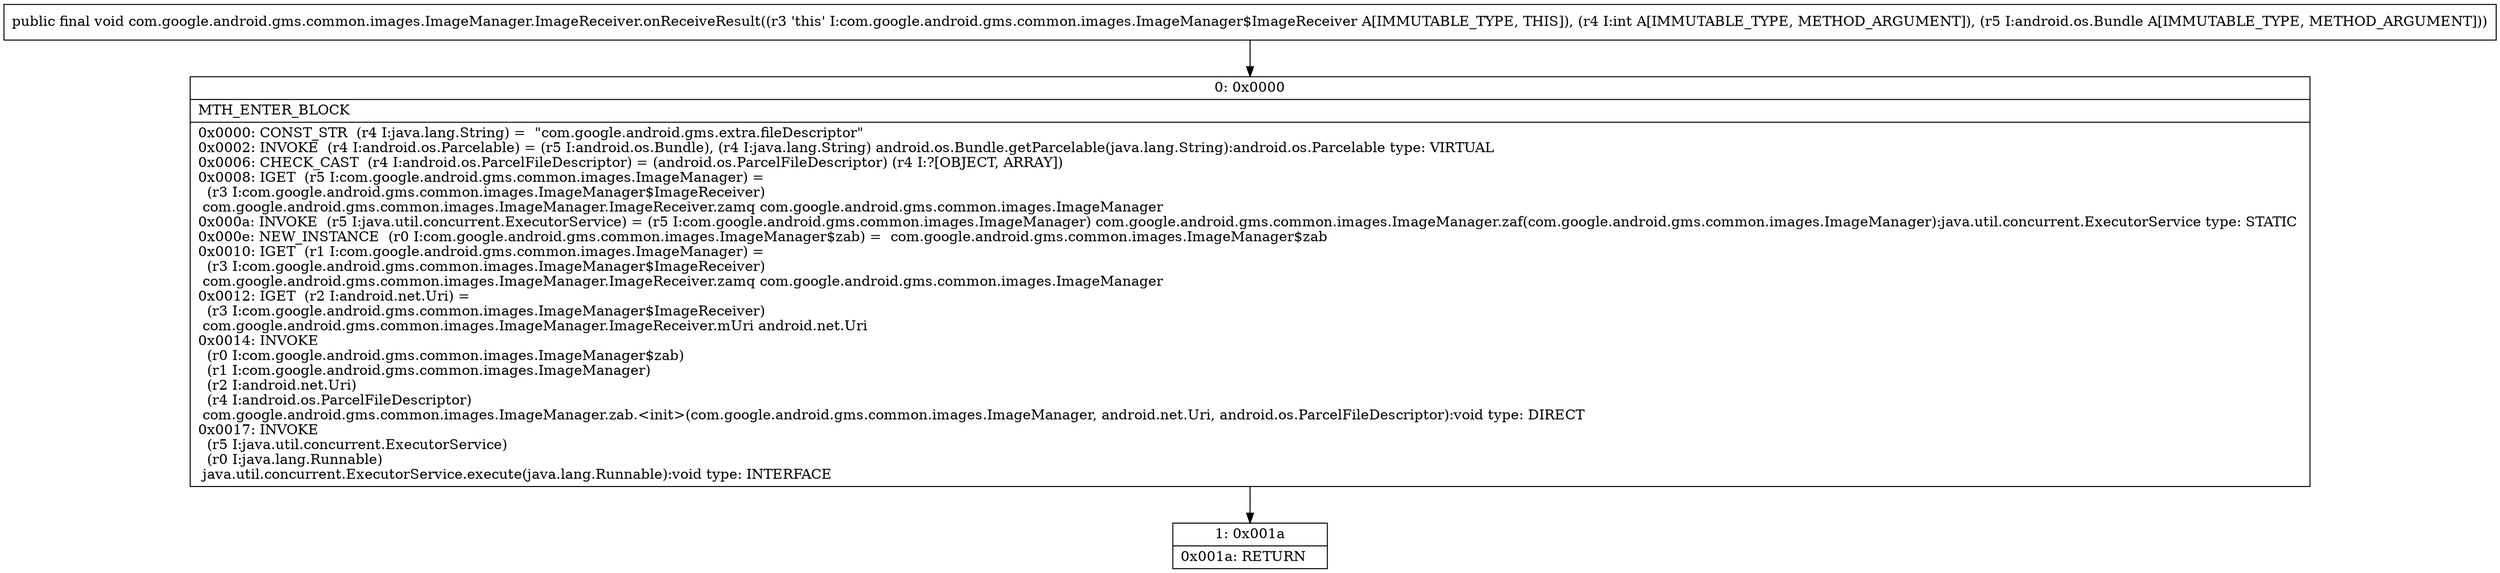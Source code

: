 digraph "CFG forcom.google.android.gms.common.images.ImageManager.ImageReceiver.onReceiveResult(ILandroid\/os\/Bundle;)V" {
Node_0 [shape=record,label="{0\:\ 0x0000|MTH_ENTER_BLOCK\l|0x0000: CONST_STR  (r4 I:java.lang.String) =  \"com.google.android.gms.extra.fileDescriptor\" \l0x0002: INVOKE  (r4 I:android.os.Parcelable) = (r5 I:android.os.Bundle), (r4 I:java.lang.String) android.os.Bundle.getParcelable(java.lang.String):android.os.Parcelable type: VIRTUAL \l0x0006: CHECK_CAST  (r4 I:android.os.ParcelFileDescriptor) = (android.os.ParcelFileDescriptor) (r4 I:?[OBJECT, ARRAY]) \l0x0008: IGET  (r5 I:com.google.android.gms.common.images.ImageManager) = \l  (r3 I:com.google.android.gms.common.images.ImageManager$ImageReceiver)\l com.google.android.gms.common.images.ImageManager.ImageReceiver.zamq com.google.android.gms.common.images.ImageManager \l0x000a: INVOKE  (r5 I:java.util.concurrent.ExecutorService) = (r5 I:com.google.android.gms.common.images.ImageManager) com.google.android.gms.common.images.ImageManager.zaf(com.google.android.gms.common.images.ImageManager):java.util.concurrent.ExecutorService type: STATIC \l0x000e: NEW_INSTANCE  (r0 I:com.google.android.gms.common.images.ImageManager$zab) =  com.google.android.gms.common.images.ImageManager$zab \l0x0010: IGET  (r1 I:com.google.android.gms.common.images.ImageManager) = \l  (r3 I:com.google.android.gms.common.images.ImageManager$ImageReceiver)\l com.google.android.gms.common.images.ImageManager.ImageReceiver.zamq com.google.android.gms.common.images.ImageManager \l0x0012: IGET  (r2 I:android.net.Uri) = \l  (r3 I:com.google.android.gms.common.images.ImageManager$ImageReceiver)\l com.google.android.gms.common.images.ImageManager.ImageReceiver.mUri android.net.Uri \l0x0014: INVOKE  \l  (r0 I:com.google.android.gms.common.images.ImageManager$zab)\l  (r1 I:com.google.android.gms.common.images.ImageManager)\l  (r2 I:android.net.Uri)\l  (r4 I:android.os.ParcelFileDescriptor)\l com.google.android.gms.common.images.ImageManager.zab.\<init\>(com.google.android.gms.common.images.ImageManager, android.net.Uri, android.os.ParcelFileDescriptor):void type: DIRECT \l0x0017: INVOKE  \l  (r5 I:java.util.concurrent.ExecutorService)\l  (r0 I:java.lang.Runnable)\l java.util.concurrent.ExecutorService.execute(java.lang.Runnable):void type: INTERFACE \l}"];
Node_1 [shape=record,label="{1\:\ 0x001a|0x001a: RETURN   \l}"];
MethodNode[shape=record,label="{public final void com.google.android.gms.common.images.ImageManager.ImageReceiver.onReceiveResult((r3 'this' I:com.google.android.gms.common.images.ImageManager$ImageReceiver A[IMMUTABLE_TYPE, THIS]), (r4 I:int A[IMMUTABLE_TYPE, METHOD_ARGUMENT]), (r5 I:android.os.Bundle A[IMMUTABLE_TYPE, METHOD_ARGUMENT])) }"];
MethodNode -> Node_0;
Node_0 -> Node_1;
}

